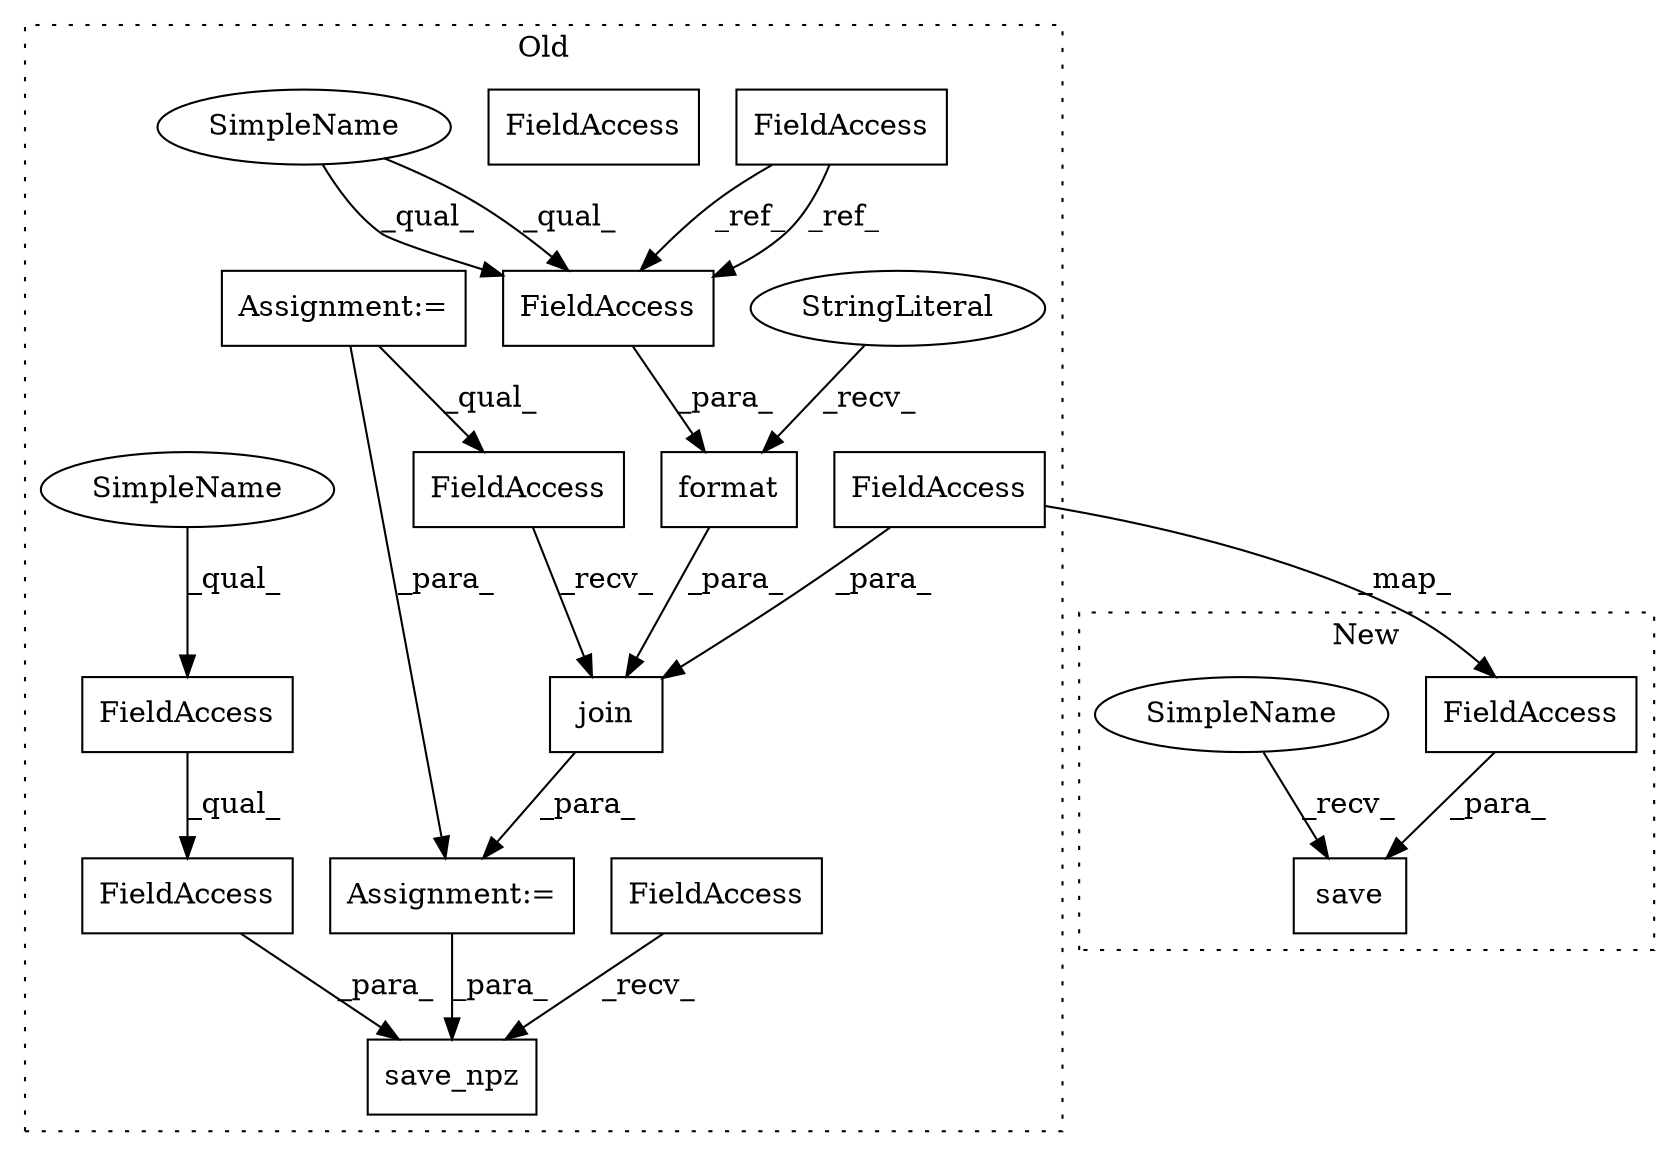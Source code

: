 digraph G {
subgraph cluster0 {
1 [label="join" a="32" s="8903,8950" l="5,1" shape="box"];
3 [label="FieldAccess" a="22" s="8895" l="7" shape="box"];
4 [label="Assignment:=" a="7" s="8894" l="1" shape="box"];
5 [label="Assignment:=" a="7" s="7465" l="2" shape="box"];
6 [label="format" a="32" s="8932,8949" l="7,1" shape="box"];
7 [label="FieldAccess" a="22" s="8778" l="10" shape="box"];
8 [label="FieldAccess" a="22" s="8986" l="9" shape="box"];
9 [label="FieldAccess" a="22" s="8986" l="27" shape="box"];
10 [label="FieldAccess" a="22" s="8939" l="10" shape="box"];
11 [label="save_npz" a="32" s="8977,9018" l="9,1" shape="box"];
12 [label="FieldAccess" a="22" s="8959" l="17" shape="box"];
13 [label="StringLiteral" a="45" s="8923" l="8" shape="ellipse"];
15 [label="FieldAccess" a="22" s="8908" l="14" shape="box"];
16 [label="FieldAccess" a="22" s="8939" l="10" shape="box"];
17 [label="SimpleName" a="42" s="8986" l="4" shape="ellipse"];
18 [label="SimpleName" a="42" s="8939" l="4" shape="ellipse"];
label = "Old";
style="dotted";
}
subgraph cluster1 {
2 [label="save" a="32" s="8792,8811" l="5,1" shape="box"];
14 [label="FieldAccess" a="22" s="8797" l="14" shape="box"];
19 [label="SimpleName" a="42" s="8787" l="4" shape="ellipse"];
label = "New";
style="dotted";
}
1 -> 4 [label="_para_"];
3 -> 1 [label="_recv_"];
4 -> 11 [label="_para_"];
5 -> 4 [label="_para_"];
5 -> 3 [label="_qual_"];
6 -> 1 [label="_para_"];
7 -> 16 [label="_ref_"];
7 -> 16 [label="_ref_"];
8 -> 9 [label="_qual_"];
9 -> 11 [label="_para_"];
12 -> 11 [label="_recv_"];
13 -> 6 [label="_recv_"];
14 -> 2 [label="_para_"];
15 -> 1 [label="_para_"];
15 -> 14 [label="_map_"];
16 -> 6 [label="_para_"];
17 -> 8 [label="_qual_"];
18 -> 16 [label="_qual_"];
18 -> 16 [label="_qual_"];
19 -> 2 [label="_recv_"];
}
